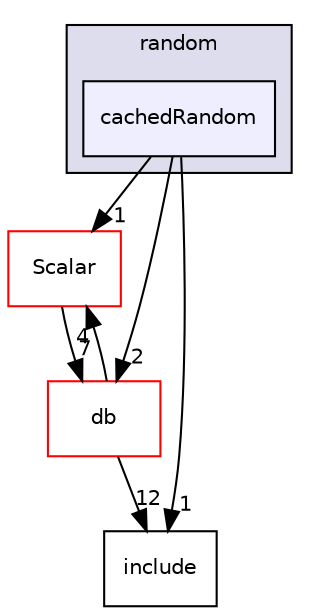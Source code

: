 digraph "src/OpenFOAM/primitives/random/cachedRandom" {
  bgcolor=transparent;
  compound=true
  node [ fontsize="10", fontname="Helvetica"];
  edge [ labelfontsize="10", labelfontname="Helvetica"];
  subgraph clusterdir_fe902bc9ff5b589eb0ead5d28c94889f {
    graph [ bgcolor="#ddddee", pencolor="black", label="random" fontname="Helvetica", fontsize="10", URL="dir_fe902bc9ff5b589eb0ead5d28c94889f.html"]
  dir_4b2fbe5369886554720d7da77fd92844 [shape=box, label="cachedRandom", style="filled", fillcolor="#eeeeff", pencolor="black", URL="dir_4b2fbe5369886554720d7da77fd92844.html"];
  }
  dir_b4f4914e791ff496381862f16be45bae [shape=box label="Scalar" color="red" URL="dir_b4f4914e791ff496381862f16be45bae.html"];
  dir_63c634f7a7cfd679ac26c67fb30fc32f [shape=box label="db" color="red" URL="dir_63c634f7a7cfd679ac26c67fb30fc32f.html"];
  dir_e954e9f5966bc1c681a414ec8bd0ee15 [shape=box label="include" URL="dir_e954e9f5966bc1c681a414ec8bd0ee15.html"];
  dir_b4f4914e791ff496381862f16be45bae->dir_63c634f7a7cfd679ac26c67fb30fc32f [headlabel="7", labeldistance=1.5 headhref="dir_002382_001953.html"];
  dir_63c634f7a7cfd679ac26c67fb30fc32f->dir_b4f4914e791ff496381862f16be45bae [headlabel="4", labeldistance=1.5 headhref="dir_001953_002382.html"];
  dir_63c634f7a7cfd679ac26c67fb30fc32f->dir_e954e9f5966bc1c681a414ec8bd0ee15 [headlabel="12", labeldistance=1.5 headhref="dir_001953_002118.html"];
  dir_4b2fbe5369886554720d7da77fd92844->dir_b4f4914e791ff496381862f16be45bae [headlabel="1", labeldistance=1.5 headhref="dir_002376_002382.html"];
  dir_4b2fbe5369886554720d7da77fd92844->dir_63c634f7a7cfd679ac26c67fb30fc32f [headlabel="2", labeldistance=1.5 headhref="dir_002376_001953.html"];
  dir_4b2fbe5369886554720d7da77fd92844->dir_e954e9f5966bc1c681a414ec8bd0ee15 [headlabel="1", labeldistance=1.5 headhref="dir_002376_002118.html"];
}
